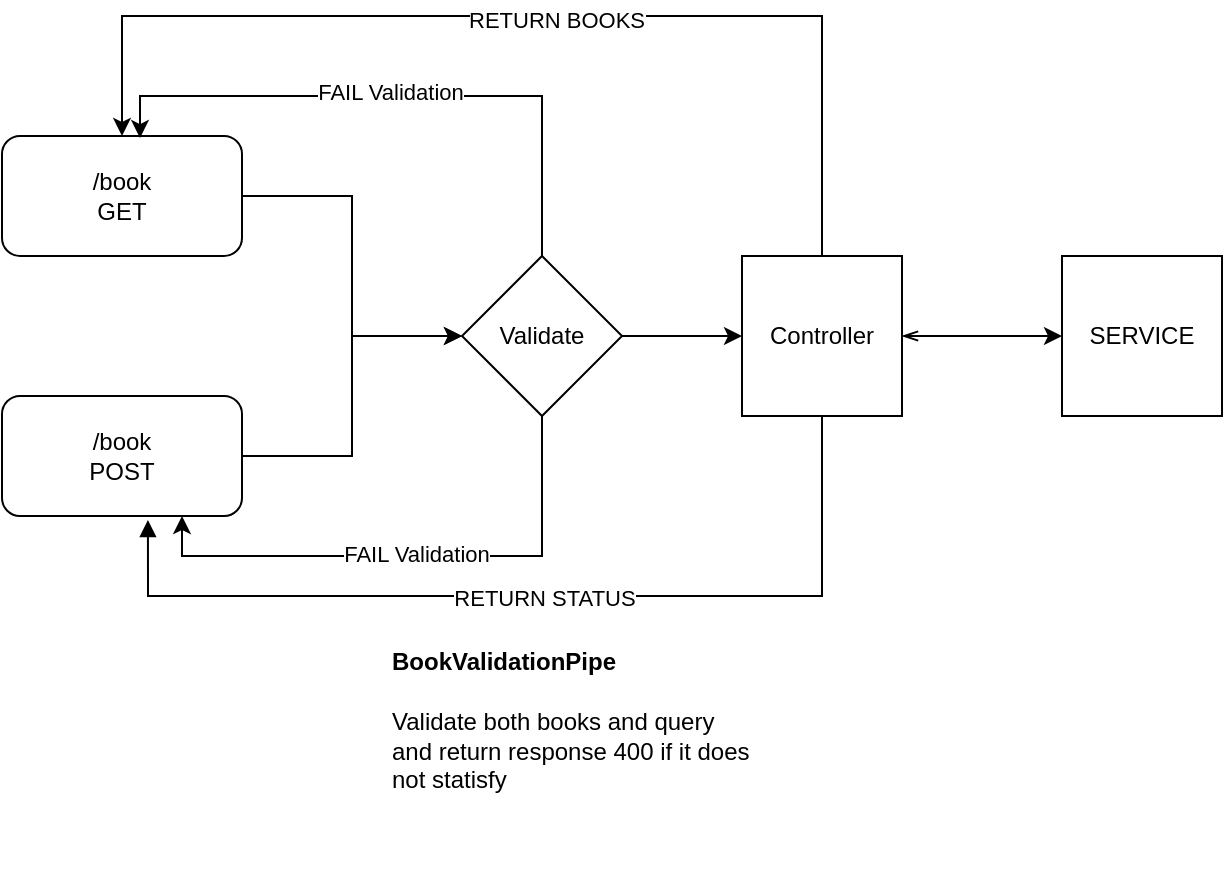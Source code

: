 <mxfile version="15.3.1" type="device"><diagram id="YKzjXmc3bKz-p5IcWpel" name="Page-1"><mxGraphModel dx="1422" dy="762" grid="1" gridSize="10" guides="1" tooltips="1" connect="1" arrows="1" fold="1" page="1" pageScale="1" pageWidth="827" pageHeight="1169" math="0" shadow="0"><root><mxCell id="0"/><mxCell id="1" parent="0"/><mxCell id="GjxxxRUMDVUFF50pb_rR-6" style="edgeStyle=orthogonalEdgeStyle;rounded=0;orthogonalLoop=1;jettySize=auto;html=1;entryX=0;entryY=0.5;entryDx=0;entryDy=0;startArrow=none;startFill=0;" edge="1" parent="1" source="GjxxxRUMDVUFF50pb_rR-1" target="GjxxxRUMDVUFF50pb_rR-4"><mxGeometry relative="1" as="geometry"/></mxCell><mxCell id="GjxxxRUMDVUFF50pb_rR-1" value="/book&lt;br&gt;GET" style="rounded=1;whiteSpace=wrap;html=1;" vertex="1" parent="1"><mxGeometry x="150" y="200" width="120" height="60" as="geometry"/></mxCell><mxCell id="GjxxxRUMDVUFF50pb_rR-5" style="edgeStyle=orthogonalEdgeStyle;rounded=0;orthogonalLoop=1;jettySize=auto;html=1;entryX=0;entryY=0.5;entryDx=0;entryDy=0;startArrow=none;startFill=0;" edge="1" parent="1" source="GjxxxRUMDVUFF50pb_rR-2" target="GjxxxRUMDVUFF50pb_rR-4"><mxGeometry relative="1" as="geometry"/></mxCell><mxCell id="GjxxxRUMDVUFF50pb_rR-2" value="/book&lt;br&gt;POST" style="rounded=1;whiteSpace=wrap;html=1;" vertex="1" parent="1"><mxGeometry x="150" y="330" width="120" height="60" as="geometry"/></mxCell><mxCell id="GjxxxRUMDVUFF50pb_rR-9" style="edgeStyle=orthogonalEdgeStyle;rounded=0;orthogonalLoop=1;jettySize=auto;html=1;startArrow=none;startFill=0;" edge="1" parent="1" source="GjxxxRUMDVUFF50pb_rR-4" target="GjxxxRUMDVUFF50pb_rR-7"><mxGeometry relative="1" as="geometry"/></mxCell><mxCell id="GjxxxRUMDVUFF50pb_rR-14" style="edgeStyle=orthogonalEdgeStyle;rounded=0;orthogonalLoop=1;jettySize=auto;html=1;entryX=0.75;entryY=1;entryDx=0;entryDy=0;startArrow=none;startFill=0;" edge="1" parent="1" source="GjxxxRUMDVUFF50pb_rR-4" target="GjxxxRUMDVUFF50pb_rR-2"><mxGeometry relative="1" as="geometry"><Array as="points"><mxPoint x="420" y="410"/><mxPoint x="240" y="410"/></Array></mxGeometry></mxCell><mxCell id="GjxxxRUMDVUFF50pb_rR-15" value="FAIL Validation" style="edgeLabel;html=1;align=center;verticalAlign=middle;resizable=0;points=[];" vertex="1" connectable="0" parent="GjxxxRUMDVUFF50pb_rR-14"><mxGeometry x="-0.015" y="-1" relative="1" as="geometry"><mxPoint as="offset"/></mxGeometry></mxCell><mxCell id="GjxxxRUMDVUFF50pb_rR-16" style="edgeStyle=orthogonalEdgeStyle;rounded=0;orthogonalLoop=1;jettySize=auto;html=1;entryX=0.575;entryY=0.017;entryDx=0;entryDy=0;entryPerimeter=0;startArrow=none;startFill=0;" edge="1" parent="1" source="GjxxxRUMDVUFF50pb_rR-4" target="GjxxxRUMDVUFF50pb_rR-1"><mxGeometry relative="1" as="geometry"><Array as="points"><mxPoint x="420" y="180"/><mxPoint x="219" y="180"/></Array></mxGeometry></mxCell><mxCell id="GjxxxRUMDVUFF50pb_rR-17" value="FAIL Validation" style="edgeLabel;html=1;align=center;verticalAlign=middle;resizable=0;points=[];" vertex="1" connectable="0" parent="GjxxxRUMDVUFF50pb_rR-16"><mxGeometry x="0.033" y="-2" relative="1" as="geometry"><mxPoint as="offset"/></mxGeometry></mxCell><mxCell id="GjxxxRUMDVUFF50pb_rR-4" value="Validate" style="rhombus;whiteSpace=wrap;html=1;" vertex="1" parent="1"><mxGeometry x="380" y="260" width="80" height="80" as="geometry"/></mxCell><mxCell id="GjxxxRUMDVUFF50pb_rR-10" style="edgeStyle=orthogonalEdgeStyle;rounded=0;orthogonalLoop=1;jettySize=auto;html=1;startArrow=openThin;startFill=0;" edge="1" parent="1" source="GjxxxRUMDVUFF50pb_rR-7" target="GjxxxRUMDVUFF50pb_rR-8"><mxGeometry relative="1" as="geometry"/></mxCell><mxCell id="GjxxxRUMDVUFF50pb_rR-18" style="edgeStyle=orthogonalEdgeStyle;rounded=0;orthogonalLoop=1;jettySize=auto;html=1;entryX=0.5;entryY=0;entryDx=0;entryDy=0;startArrow=none;startFill=0;endArrow=classic;endFill=1;" edge="1" parent="1" source="GjxxxRUMDVUFF50pb_rR-7" target="GjxxxRUMDVUFF50pb_rR-1"><mxGeometry relative="1" as="geometry"><Array as="points"><mxPoint x="560" y="140"/><mxPoint x="210" y="140"/></Array></mxGeometry></mxCell><mxCell id="GjxxxRUMDVUFF50pb_rR-19" value="RETURN BOOKS" style="edgeLabel;html=1;align=center;verticalAlign=middle;resizable=0;points=[];" vertex="1" connectable="0" parent="GjxxxRUMDVUFF50pb_rR-18"><mxGeometry x="-0.044" y="2" relative="1" as="geometry"><mxPoint as="offset"/></mxGeometry></mxCell><mxCell id="GjxxxRUMDVUFF50pb_rR-20" style="edgeStyle=orthogonalEdgeStyle;rounded=0;orthogonalLoop=1;jettySize=auto;html=1;entryX=0.608;entryY=1.033;entryDx=0;entryDy=0;entryPerimeter=0;startArrow=none;startFill=0;endArrow=block;endFill=1;" edge="1" parent="1" source="GjxxxRUMDVUFF50pb_rR-7" target="GjxxxRUMDVUFF50pb_rR-2"><mxGeometry relative="1" as="geometry"><Array as="points"><mxPoint x="560" y="430"/><mxPoint x="223" y="430"/></Array></mxGeometry></mxCell><mxCell id="GjxxxRUMDVUFF50pb_rR-21" value="RETURN STATUS" style="edgeLabel;html=1;align=center;verticalAlign=middle;resizable=0;points=[];" vertex="1" connectable="0" parent="GjxxxRUMDVUFF50pb_rR-20"><mxGeometry x="-0.015" y="1" relative="1" as="geometry"><mxPoint as="offset"/></mxGeometry></mxCell><mxCell id="GjxxxRUMDVUFF50pb_rR-7" value="Controller" style="whiteSpace=wrap;html=1;aspect=fixed;" vertex="1" parent="1"><mxGeometry x="520" y="260" width="80" height="80" as="geometry"/></mxCell><mxCell id="GjxxxRUMDVUFF50pb_rR-8" value="SERVICE" style="whiteSpace=wrap;html=1;aspect=fixed;" vertex="1" parent="1"><mxGeometry x="680" y="260" width="80" height="80" as="geometry"/></mxCell><mxCell id="GjxxxRUMDVUFF50pb_rR-12" value="&lt;h4&gt;BookValidationPipe&lt;/h4&gt;&lt;p&gt;Validate both books and query and return response 400 if it does not statisfy&lt;/p&gt;" style="text;html=1;strokeColor=none;fillColor=none;spacing=5;spacingTop=-20;whiteSpace=wrap;overflow=hidden;rounded=0;" vertex="1" parent="1"><mxGeometry x="340" y="450" width="190" height="120" as="geometry"/></mxCell></root></mxGraphModel></diagram></mxfile>